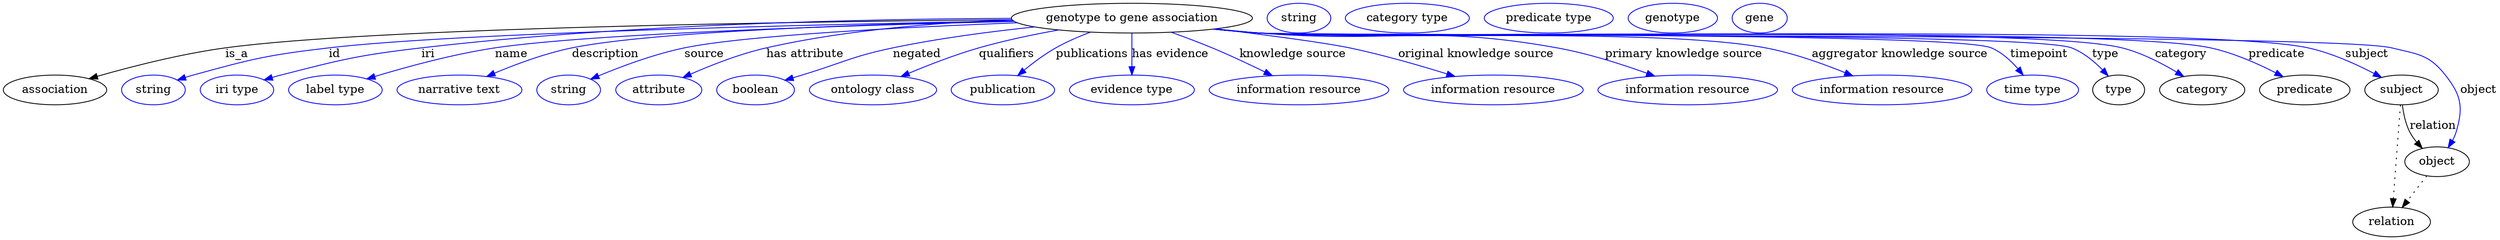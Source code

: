 digraph {
	graph [bb="0,0,3012.4,283"];
	node [label="\N"];
	"genotype to gene association"	[height=0.5,
		label="genotype to gene association",
		pos="1362.4,265",
		width=4.0441];
	association	[height=0.5,
		pos="62.394,178",
		width=1.7332];
	"genotype to gene association" -> association	[label=is_a,
		lp="282.39,221.5",
		pos="e,103.35,191.59 1217.4,263.07 963.25,260.81 447.28,253.31 268.39,229 214.66,221.7 154.54,206.24 113.18,194.43"];
	id	[color=blue,
		height=0.5,
		label=string,
		pos="181.39,178",
		width=1.0652];
	"genotype to gene association" -> id	[color=blue,
		label=id,
		lp="400.39,221.5",
		pos="e,210.37,190.01 1219.1,261.68 989.36,257.49 548.77,247.32 393.39,229 319.56,220.3 301.06,215.79 229.39,196 226.28,195.14 223.08,\
194.18 219.89,193.17",
		style=solid];
	iri	[color=blue,
		height=0.5,
		label="iri type",
		pos="282.39,178",
		width=1.2277];
	"genotype to gene association" -> iri	[color=blue,
		label=iri,
		lp="512.39,221.5",
		pos="e,315.3,190.21 1216.5,264.78 1045.4,264.15 753.33,258.21 504.39,229 428.39,220.08 409.51,215.05 335.39,196 332.02,195.13 328.54,\
194.17 325.05,193.16",
		style=solid];
	name	[color=blue,
		height=0.5,
		label="label type",
		pos="401.39,178",
		width=1.5707];
	"genotype to gene association" -> name	[color=blue,
		label=name,
		lp="613.39,221.5",
		pos="e,439.52,191.46 1220.1,261.08 1031.8,256.61 710.09,246.65 593.39,229 543.53,221.46 487.9,206.19 449.41,194.5",
		style=solid];
	description	[color=blue,
		height=0.5,
		label="narrative text",
		pos="551.39,178",
		width=2.0943];
	"genotype to gene association" -> description	[color=blue,
		label=description,
		lp="726.89,221.5",
		pos="e,584.13,194.32 1219,261.65 1051.4,258.02 784.45,249.2 686.39,229 654.24,222.37 619.53,209.38 593.37,198.3",
		style=solid];
	source	[color=blue,
		height=0.5,
		label=string,
		pos="683.39,178",
		width=1.0652];
	"genotype to gene association" -> source	[color=blue,
		label=source,
		lp="845.39,221.5",
		pos="e,709.97,191.19 1223.6,259.48 1089.2,254.29 895.33,244.46 821.39,229 785.74,221.55 746.88,206.83 719.5,195.28",
		style=solid];
	"has attribute"	[color=blue,
		height=0.5,
		label=attribute,
		pos="791.39,178",
		width=1.4443];
	"genotype to gene association" -> "has attribute"	[color=blue,
		label="has attribute",
		lp="967.39,221.5",
		pos="e,820.34,193.03 1217.5,263.09 1130.4,259.94 1018,251.27 920.39,229 888.83,221.8 854.75,208.32 829.54,197.17",
		style=solid];
	negated	[color=blue,
		height=0.5,
		label=boolean,
		pos="908.39,178",
		width=1.2999];
	"genotype to gene association" -> negated	[color=blue,
		label=negated,
		lp="1102.4,221.5",
		pos="e,943.59,189.93 1244.6,254.34 1191.9,248.83 1129.2,240.66 1073.4,229 1023.4,218.56 1012.2,210.87 963.39,196 960.09,194.99 956.68,\
193.95 953.25,192.9",
		style=solid];
	qualifiers	[color=blue,
		height=0.5,
		label="ontology class",
		pos="1049.4,178",
		width=2.1304];
	"genotype to gene association" -> qualifiers	[color=blue,
		label=qualifiers,
		lp="1210.9,221.5",
		pos="e,1083.3,194.24 1273.6,250.65 1242.9,245.12 1208.3,237.89 1177.4,229 1148.5,220.71 1117.1,208.5 1092.7,198.21",
		style=solid];
	publications	[color=blue,
		height=0.5,
		label=publication,
		pos="1206.4,178",
		width=1.7332];
	"genotype to gene association" -> publications	[color=blue,
		label=publications,
		lp="1314.4,221.5",
		pos="e,1224.4,195.45 1312,247.93 1298.1,242.68 1283.3,236.3 1270.4,229 1257,221.42 1243.3,211.19 1232.1,201.95",
		style=solid];
	"has evidence"	[color=blue,
		height=0.5,
		label="evidence type",
		pos="1362.4,178",
		width=2.0943];
	"genotype to gene association" -> "has evidence"	[color=blue,
		label="has evidence",
		lp="1408.9,221.5",
		pos="e,1362.4,196.18 1362.4,246.8 1362.4,235.16 1362.4,219.55 1362.4,206.24",
		style=solid];
	"knowledge source"	[color=blue,
		height=0.5,
		label="information resource",
		pos="1564.4,178",
		width=3.015];
	"genotype to gene association" -> "knowledge source"	[color=blue,
		label="knowledge source",
		lp="1556.9,221.5",
		pos="e,1532.1,195.37 1410.1,247.83 1425.9,242.2 1443.5,235.62 1459.4,229 1480.7,220.11 1503.9,209.19 1523.1,199.83",
		style=solid];
	"original knowledge source"	[color=blue,
		height=0.5,
		label="information resource",
		pos="1799.4,178",
		width=3.015];
	"genotype to gene association" -> "original knowledge source"	[color=blue,
		label="original knowledge source",
		lp="1778.4,221.5",
		pos="e,1753,194.37 1463.7,252.07 1524.3,244.64 1595.1,235.33 1625.4,229 1665.3,220.66 1709.4,207.94 1743.3,197.41",
		style=solid];
	"primary knowledge source"	[color=blue,
		height=0.5,
		label="information resource",
		pos="2034.4,178",
		width=3.015];
	"genotype to gene association" -> "primary knowledge source"	[color=blue,
		label="primary knowledge source",
		lp="2029.4,221.5",
		pos="e,1994.5,194.76 1463.6,252.03 1481.5,250.16 1500,248.39 1517.4,247 1676.6,234.29 1719.2,257.33 1876.4,229 1913.6,222.3 1954.2,209.32 \
1984.9,198.27",
		style=solid];
	"aggregator knowledge source"	[color=blue,
		height=0.5,
		label="information resource",
		pos="2269.4,178",
		width=3.015];
	"genotype to gene association" -> "aggregator knowledge source"	[color=blue,
		label="aggregator knowledge source",
		lp="2290.9,221.5",
		pos="e,2233.7,195.14 1462.3,251.85 1480.6,249.97 1499.6,248.24 1517.4,247 1652.9,237.59 1994.9,254 2128.4,229 2161.5,222.8 2197.3,210.05 \
2224.5,198.97",
		style=solid];
	timepoint	[color=blue,
		height=0.5,
		label="time type",
		pos="2451.4,178",
		width=1.5346];
	"genotype to gene association" -> timepoint	[color=blue,
		label=timepoint,
		lp="2459.4,221.5",
		pos="e,2440,195.85 1461.5,251.8 1480.1,249.9 1499.3,248.17 1517.4,247 1566.4,243.82 2356.2,248.26 2401.4,229 2413.9,223.66 2425,213.56 \
2433.5,203.83",
		style=solid];
	type	[height=0.5,
		pos="2555.4,178",
		width=0.86659];
	"genotype to gene association" -> type	[color=blue,
		label=type,
		lp="2539.4,221.5",
		pos="e,2542.8,194.92 1461.5,251.77 1480.1,249.87 1499.3,248.16 1517.4,247 1571.8,243.53 2447.6,248.67 2498.4,229 2512.7,223.47 2525.8,\
212.64 2535.8,202.47",
		style=solid];
	category	[height=0.5,
		pos="2656.4,178",
		width=1.4263];
	"genotype to gene association" -> category	[color=blue,
		label=category,
		lp="2630.9,221.5",
		pos="e,2634.1,194.29 1461.5,251.76 1480,249.86 1499.3,248.15 1517.4,247 1633,239.68 2447.1,257.27 2559.4,229 2582.9,223.08 2607.2,210.57 \
2625.6,199.55",
		style=solid];
	predicate	[height=0.5,
		pos="2780.4,178",
		width=1.5165];
	"genotype to gene association" -> predicate	[color=blue,
		label=predicate,
		lp="2746.4,221.5",
		pos="e,2754.2,194.07 1461.5,251.73 1480,249.84 1499.3,248.13 1517.4,247 1644.8,239.03 2541.6,256.18 2666.4,229 2694.1,222.96 2723.4,209.97 \
2745.3,198.75",
		style=solid];
	subject	[height=0.5,
		pos="2897.4,178",
		width=1.2277];
	"genotype to gene association" -> subject	[color=blue,
		label=subject,
		lp="2855.4,221.5",
		pos="e,2873.2,193.12 1461.1,251.76 1479.8,249.84 1499.2,248.13 1517.4,247 1657.9,238.32 2646.9,259.09 2784.4,229 2812.6,222.82 2842.5,\
209.29 2864.4,197.87",
		style=solid];
	object	[height=0.5,
		pos="2940.4,91",
		width=1.0832];
	"genotype to gene association" -> object	[color=blue,
		label=object,
		lp="2990.4,178",
		pos="e,2953.8,108.09 1461.1,251.74 1479.8,249.83 1499.2,248.12 1517.4,247 1593.3,242.35 2811.6,247.18 2885.4,229 2916.9,221.25 2930.3,\
221.42 2950.4,196 2969.7,171.51 2972.3,156.9 2963.4,127 2962.4,123.55 2960.9,120.13 2959.1,116.85",
		style=solid];
	association_type	[color=blue,
		height=0.5,
		label=string,
		pos="1564.4,265",
		width=1.0652];
	association_category	[color=blue,
		height=0.5,
		label="category type",
		pos="1695.4,265",
		width=2.0762];
	"genotype to gene association_predicate"	[color=blue,
		height=0.5,
		label="predicate type",
		pos="1866.4,265",
		width=2.1665];
	subject -> object	[label=relation,
		lp="2935.4,134.5",
		pos="e,2922.5,107.23 2898.5,159.55 2899.7,149.57 2902.2,137.07 2907.4,127 2909.6,122.68 2912.5,118.52 2915.7,114.66"];
	relation	[height=0.5,
		pos="2885.4,18",
		width=1.2999];
	subject -> relation	[pos="e,2886.7,36.188 2896.1,159.79 2894,132.48 2890,78.994 2887.5,46.38",
		style=dotted];
	"genotype to gene association_subject"	[color=blue,
		height=0.5,
		label=genotype,
		pos="2016.4,265",
		width=1.4985];
	object -> relation	[pos="e,2898.2,35.54 2927.9,73.889 2921,64.939 2912.2,53.617 2904.4,43.584",
		style=dotted];
	"genotype to gene association_object"	[color=blue,
		height=0.5,
		label=gene,
		pos="2121.4,265",
		width=0.92075];
}

